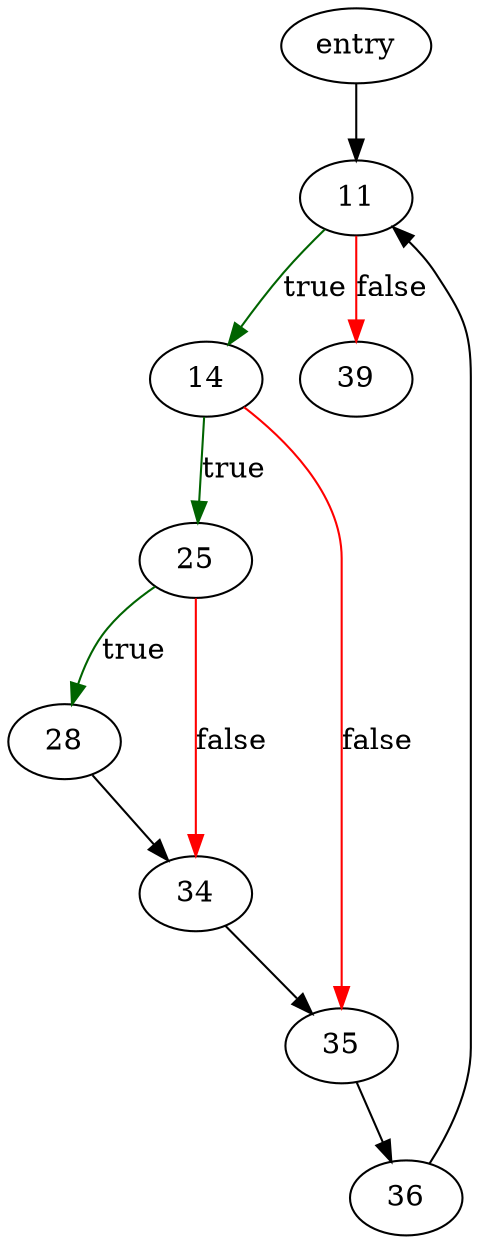 digraph "columnsInIndex" {
	// Node definitions.
	1 [label=entry];
	11;
	14;
	25;
	28;
	34;
	35;
	36;
	39;

	// Edge definitions.
	1 -> 11;
	11 -> 14 [
		color=darkgreen
		label=true
	];
	11 -> 39 [
		color=red
		label=false
	];
	14 -> 25 [
		color=darkgreen
		label=true
	];
	14 -> 35 [
		color=red
		label=false
	];
	25 -> 28 [
		color=darkgreen
		label=true
	];
	25 -> 34 [
		color=red
		label=false
	];
	28 -> 34;
	34 -> 35;
	35 -> 36;
	36 -> 11;
}